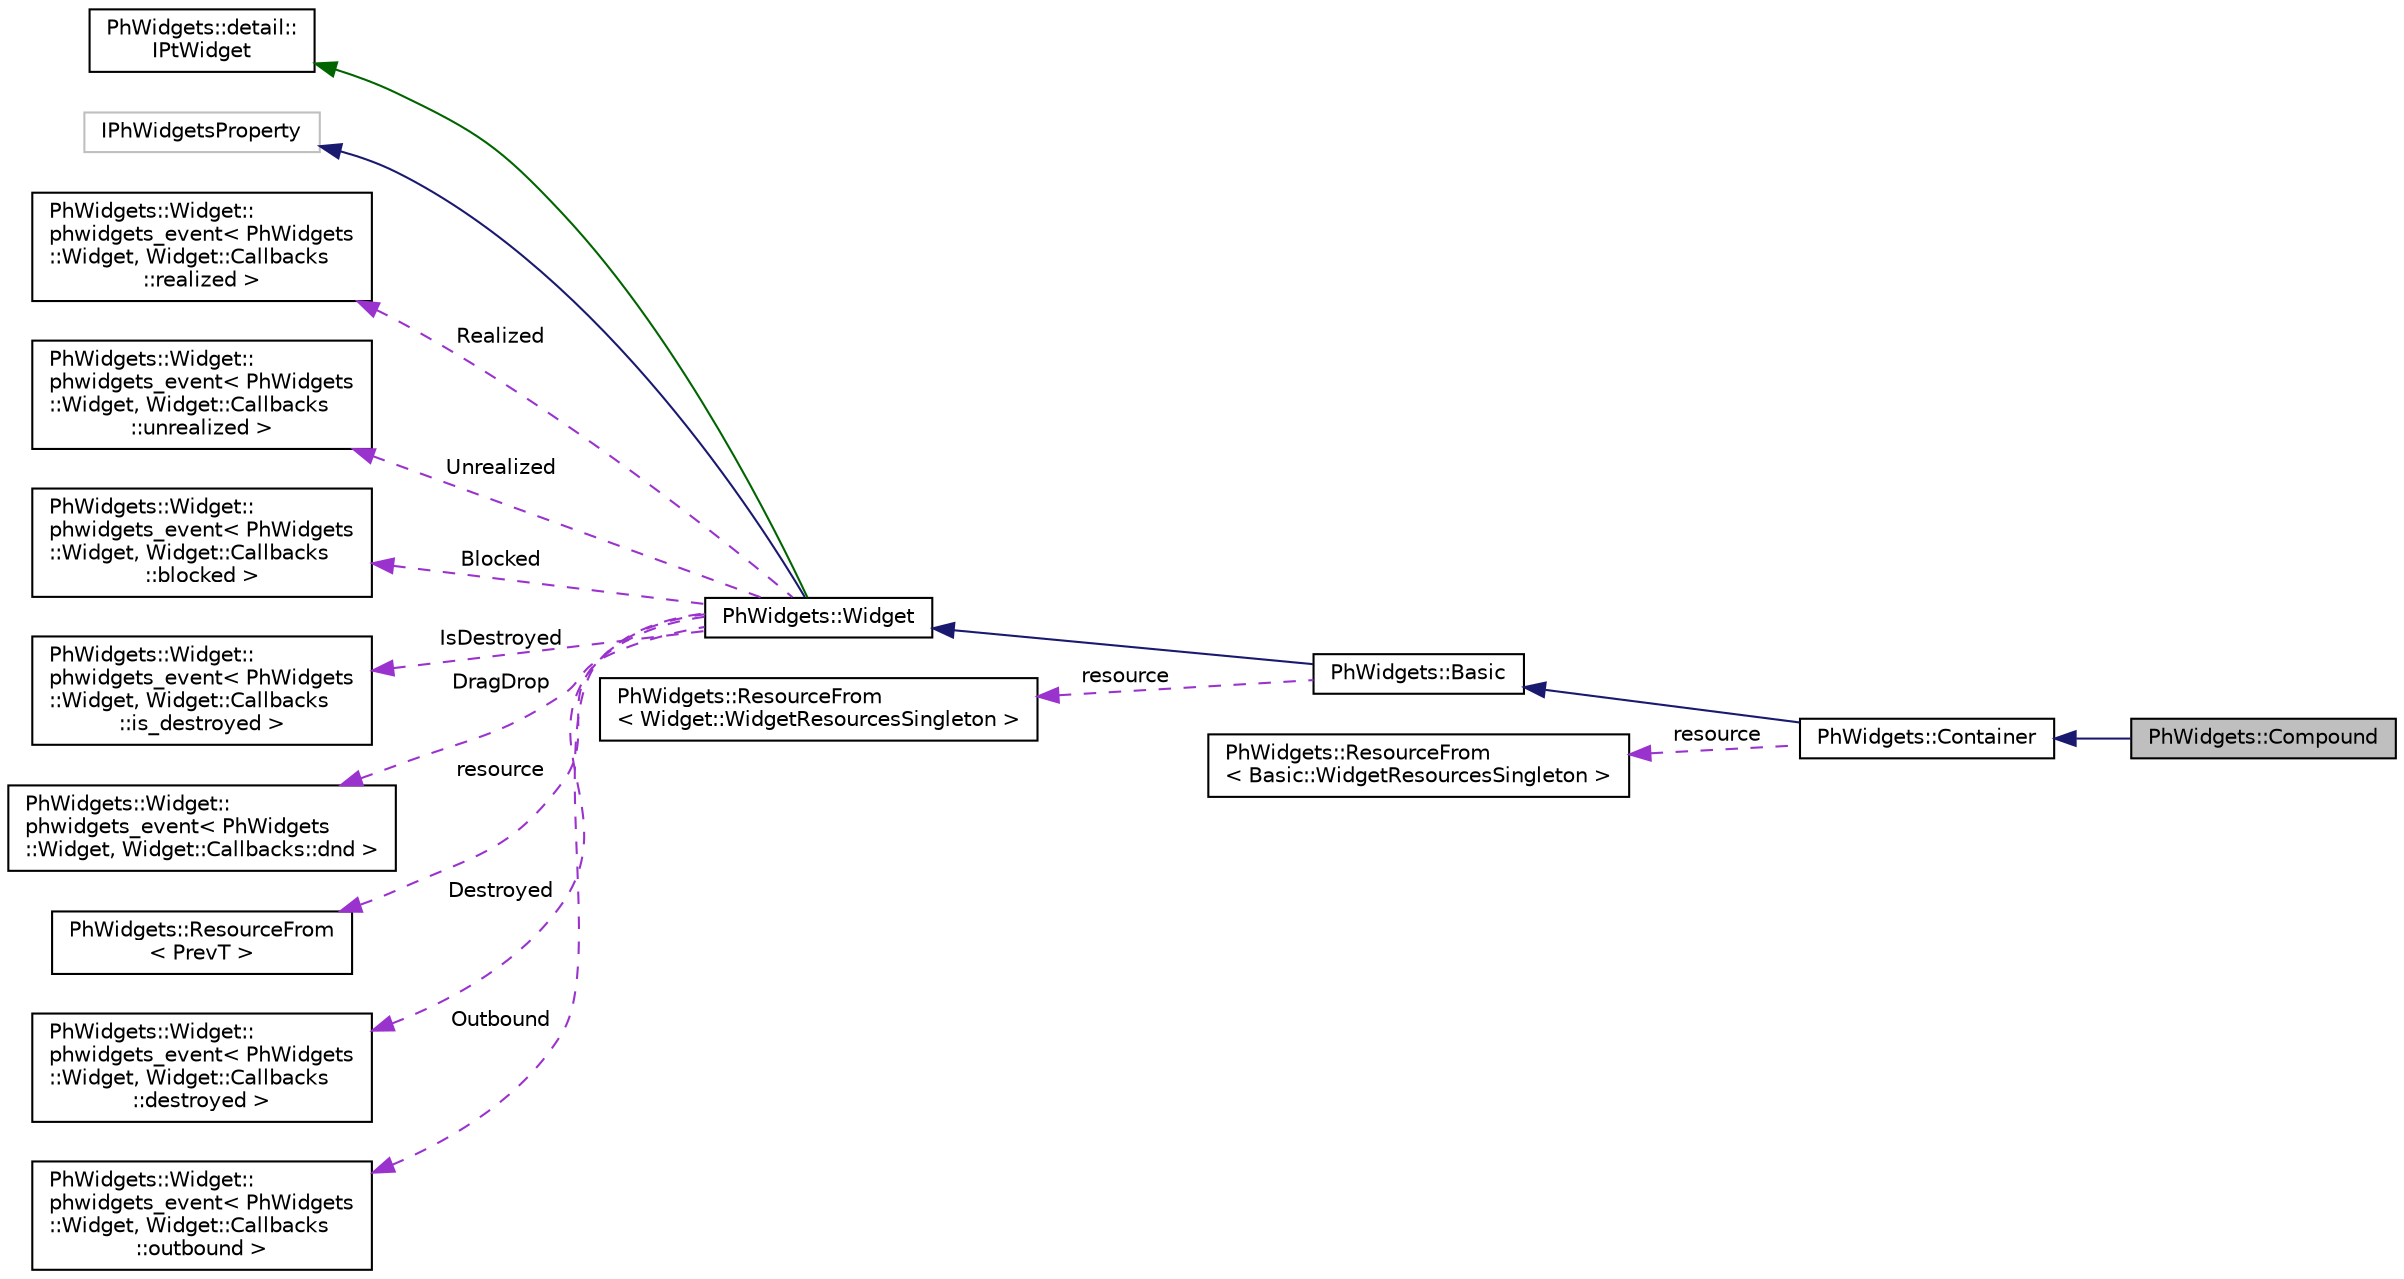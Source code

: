 digraph "PhWidgets::Compound"
{
  edge [fontname="Helvetica",fontsize="10",labelfontname="Helvetica",labelfontsize="10"];
  node [fontname="Helvetica",fontsize="10",shape=record];
  rankdir="LR";
  Node9 [label="PhWidgets::Compound",height=0.2,width=0.4,color="black", fillcolor="grey75", style="filled", fontcolor="black"];
  Node10 -> Node9 [dir="back",color="midnightblue",fontsize="10",style="solid",fontname="Helvetica"];
  Node10 [label="PhWidgets::Container",height=0.2,width=0.4,color="black", fillcolor="white", style="filled",URL="$class_ph_widgets_1_1_container.html"];
  Node11 -> Node10 [dir="back",color="midnightblue",fontsize="10",style="solid",fontname="Helvetica"];
  Node11 [label="PhWidgets::Basic",height=0.2,width=0.4,color="black", fillcolor="white", style="filled",URL="$class_ph_widgets_1_1_basic.html",tooltip="A superclass of basic resources for most widgets. "];
  Node12 -> Node11 [dir="back",color="midnightblue",fontsize="10",style="solid",fontname="Helvetica"];
  Node12 [label="PhWidgets::Widget",height=0.2,width=0.4,color="black", fillcolor="white", style="filled",URL="$class_ph_widgets_1_1_widget.html",tooltip="Superclass for all widgets. "];
  Node13 -> Node12 [dir="back",color="darkgreen",fontsize="10",style="solid",fontname="Helvetica"];
  Node13 [label="PhWidgets::detail::\lIPtWidget",height=0.2,width=0.4,color="black", fillcolor="white", style="filled",URL="$class_ph_widgets_1_1detail_1_1_i_pt_widget.html"];
  Node14 -> Node12 [dir="back",color="midnightblue",fontsize="10",style="solid",fontname="Helvetica"];
  Node14 [label="IPhWidgetsProperty",height=0.2,width=0.4,color="grey75", fillcolor="white", style="filled"];
  Node15 -> Node12 [dir="back",color="darkorchid3",fontsize="10",style="dashed",label=" Realized" ,fontname="Helvetica"];
  Node15 [label="PhWidgets::Widget::\lphwidgets_event\< PhWidgets\l::Widget, Widget::Callbacks\l::realized \>",height=0.2,width=0.4,color="black", fillcolor="white", style="filled",URL="$class_ph_widgets_1_1_widget_1_1phwidgets__event.html"];
  Node16 -> Node12 [dir="back",color="darkorchid3",fontsize="10",style="dashed",label=" Unrealized" ,fontname="Helvetica"];
  Node16 [label="PhWidgets::Widget::\lphwidgets_event\< PhWidgets\l::Widget, Widget::Callbacks\l::unrealized \>",height=0.2,width=0.4,color="black", fillcolor="white", style="filled",URL="$class_ph_widgets_1_1_widget_1_1phwidgets__event.html"];
  Node17 -> Node12 [dir="back",color="darkorchid3",fontsize="10",style="dashed",label=" Blocked" ,fontname="Helvetica"];
  Node17 [label="PhWidgets::Widget::\lphwidgets_event\< PhWidgets\l::Widget, Widget::Callbacks\l::blocked \>",height=0.2,width=0.4,color="black", fillcolor="white", style="filled",URL="$class_ph_widgets_1_1_widget_1_1phwidgets__event.html"];
  Node18 -> Node12 [dir="back",color="darkorchid3",fontsize="10",style="dashed",label=" IsDestroyed" ,fontname="Helvetica"];
  Node18 [label="PhWidgets::Widget::\lphwidgets_event\< PhWidgets\l::Widget, Widget::Callbacks\l::is_destroyed \>",height=0.2,width=0.4,color="black", fillcolor="white", style="filled",URL="$class_ph_widgets_1_1_widget_1_1phwidgets__event.html"];
  Node19 -> Node12 [dir="back",color="darkorchid3",fontsize="10",style="dashed",label=" DragDrop" ,fontname="Helvetica"];
  Node19 [label="PhWidgets::Widget::\lphwidgets_event\< PhWidgets\l::Widget, Widget::Callbacks::dnd \>",height=0.2,width=0.4,color="black", fillcolor="white", style="filled",URL="$class_ph_widgets_1_1_widget_1_1phwidgets__event.html"];
  Node20 -> Node12 [dir="back",color="darkorchid3",fontsize="10",style="dashed",label=" resource" ,fontname="Helvetica"];
  Node20 [label="PhWidgets::ResourceFrom\l\< PrevT \>",height=0.2,width=0.4,color="black", fillcolor="white", style="filled",URL="$struct_ph_widgets_1_1_resource_from.html"];
  Node21 -> Node12 [dir="back",color="darkorchid3",fontsize="10",style="dashed",label=" Destroyed" ,fontname="Helvetica"];
  Node21 [label="PhWidgets::Widget::\lphwidgets_event\< PhWidgets\l::Widget, Widget::Callbacks\l::destroyed \>",height=0.2,width=0.4,color="black", fillcolor="white", style="filled",URL="$class_ph_widgets_1_1_widget_1_1phwidgets__event.html"];
  Node22 -> Node12 [dir="back",color="darkorchid3",fontsize="10",style="dashed",label=" Outbound" ,fontname="Helvetica"];
  Node22 [label="PhWidgets::Widget::\lphwidgets_event\< PhWidgets\l::Widget, Widget::Callbacks\l::outbound \>",height=0.2,width=0.4,color="black", fillcolor="white", style="filled",URL="$class_ph_widgets_1_1_widget_1_1phwidgets__event.html"];
  Node23 -> Node11 [dir="back",color="darkorchid3",fontsize="10",style="dashed",label=" resource" ,fontname="Helvetica"];
  Node23 [label="PhWidgets::ResourceFrom\l\< Widget::WidgetResourcesSingleton \>",height=0.2,width=0.4,color="black", fillcolor="white", style="filled",URL="$struct_ph_widgets_1_1_resource_from.html"];
  Node24 -> Node10 [dir="back",color="darkorchid3",fontsize="10",style="dashed",label=" resource" ,fontname="Helvetica"];
  Node24 [label="PhWidgets::ResourceFrom\l\< Basic::WidgetResourcesSingleton \>",height=0.2,width=0.4,color="black", fillcolor="white", style="filled",URL="$struct_ph_widgets_1_1_resource_from.html"];
}
